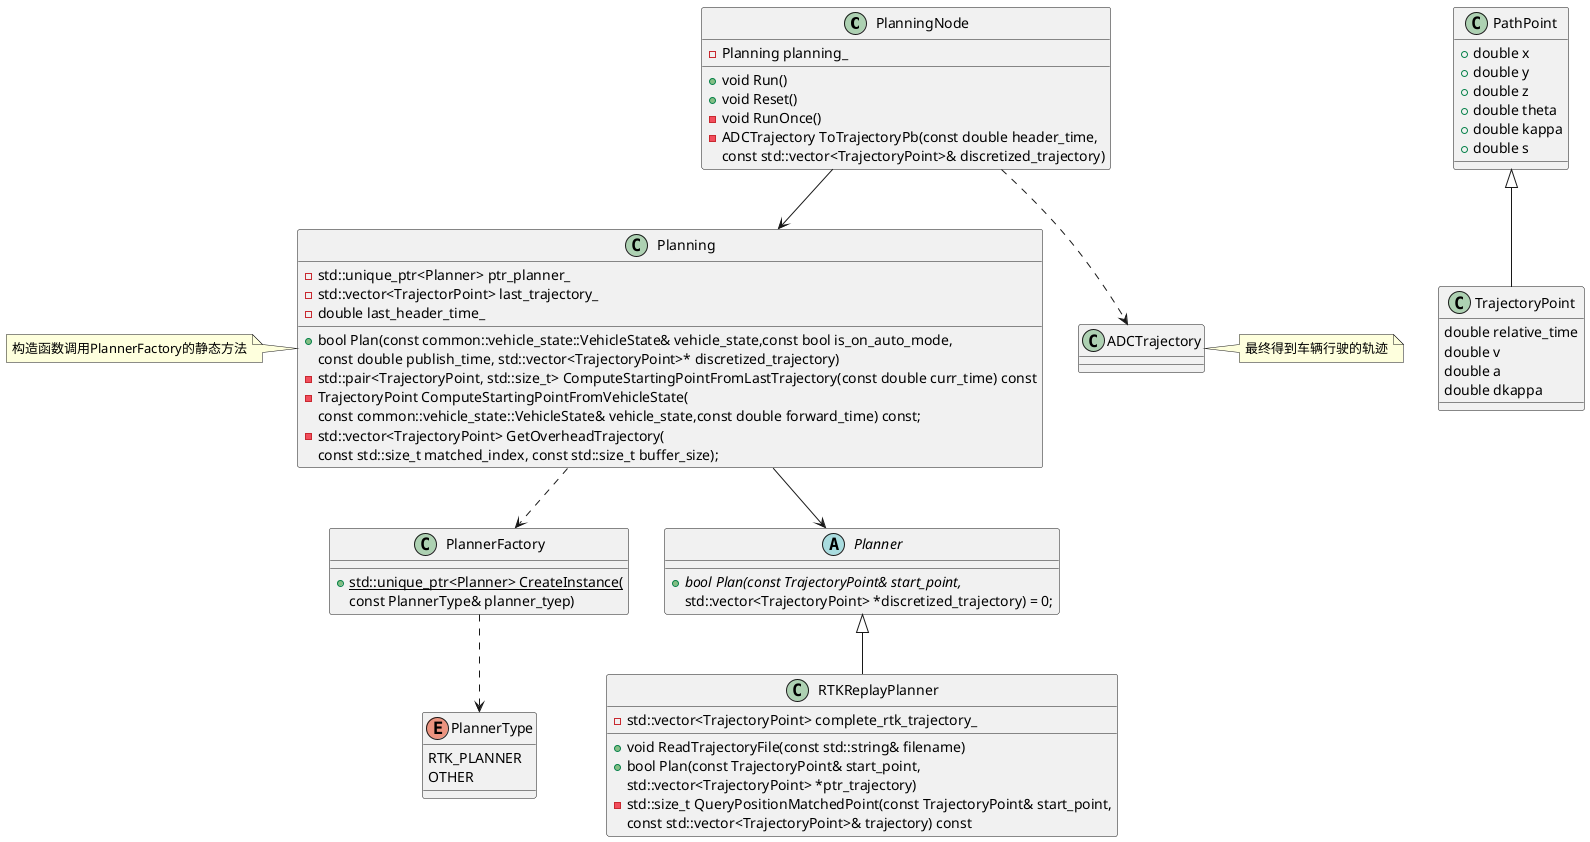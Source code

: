@startuml
class PlanningNode {
  - Planning planning_
  + void Run()
  + void Reset()
  - void RunOnce()
  - ADCTrajectory ToTrajectoryPb(const double header_time,
      const std::vector<TrajectoryPoint>& discretized_trajectory)
}
class Planning {
  - std::unique_ptr<Planner> ptr_planner_
  - std::vector<TrajectorPoint> last_trajectory_
  - double last_header_time_
  + bool Plan(const common::vehicle_state::VehicleState& vehicle_state,const bool is_on_auto_mode,
        const double publish_time, std::vector<TrajectoryPoint>* discretized_trajectory)
  - std::pair<TrajectoryPoint, std::size_t> ComputeStartingPointFromLastTrajectory(const double curr_time) const
  - TrajectoryPoint ComputeStartingPointFromVehicleState(
        const common::vehicle_state::VehicleState& vehicle_state,const double forward_time) const;
  - std::vector<TrajectoryPoint> GetOverheadTrajectory(
        const std::size_t matched_index, const std::size_t buffer_size);
}
note left of Planning
  构造函数调用PlannerFactory的静态方法
end note
class PlannerFactory {
  + {static} std::unique_ptr<Planner> CreateInstance(
                const PlannerType& planner_tyep)
}
enum PlannerType {
  RTK_PLANNER
  OTHER
}
abstract class Planner {
  + {abstract} bool Plan(const TrajectoryPoint& start_point,
                  std::vector<TrajectoryPoint> *discretized_trajectory) = 0;
}
class RTKReplayPlanner {
  - std::vector<TrajectoryPoint> complete_rtk_trajectory_
  + void ReadTrajectoryFile(const std::string& filename)
  + bool Plan(const TrajectoryPoint& start_point,
        std::vector<TrajectoryPoint> *ptr_trajectory)
  - std::size_t QueryPositionMatchedPoint(const TrajectoryPoint& start_point,
        const std::vector<TrajectoryPoint>& trajectory) const
}
class PathPoint {
  + double x
  + double y
  + double z
  + double theta
  + double kappa
  + double s
}
class TrajectoryPoint {
  double relative_time
  double v
  double a
  double dkappa
}
PathPoint <|-- TrajectoryPoint
class ADCTrajectory
note right of ADCTrajectory
  最终得到车辆行驶的轨迹
end note

PlanningNode --> Planning
PlanningNode ..> ADCTrajectory
' PlanningNode ..> TrajectoryPoint
Planning --> Planner
' Planning ..> TrajectoryPoint
PlannerFactory ..> PlannerType
' Planner ..> TrajectoryPoint
Planner <|-- RTKReplayPlanner
' RTKReplayPlanner --> TrajectoryPoint
Planning ..> PlannerFactory
@enduml